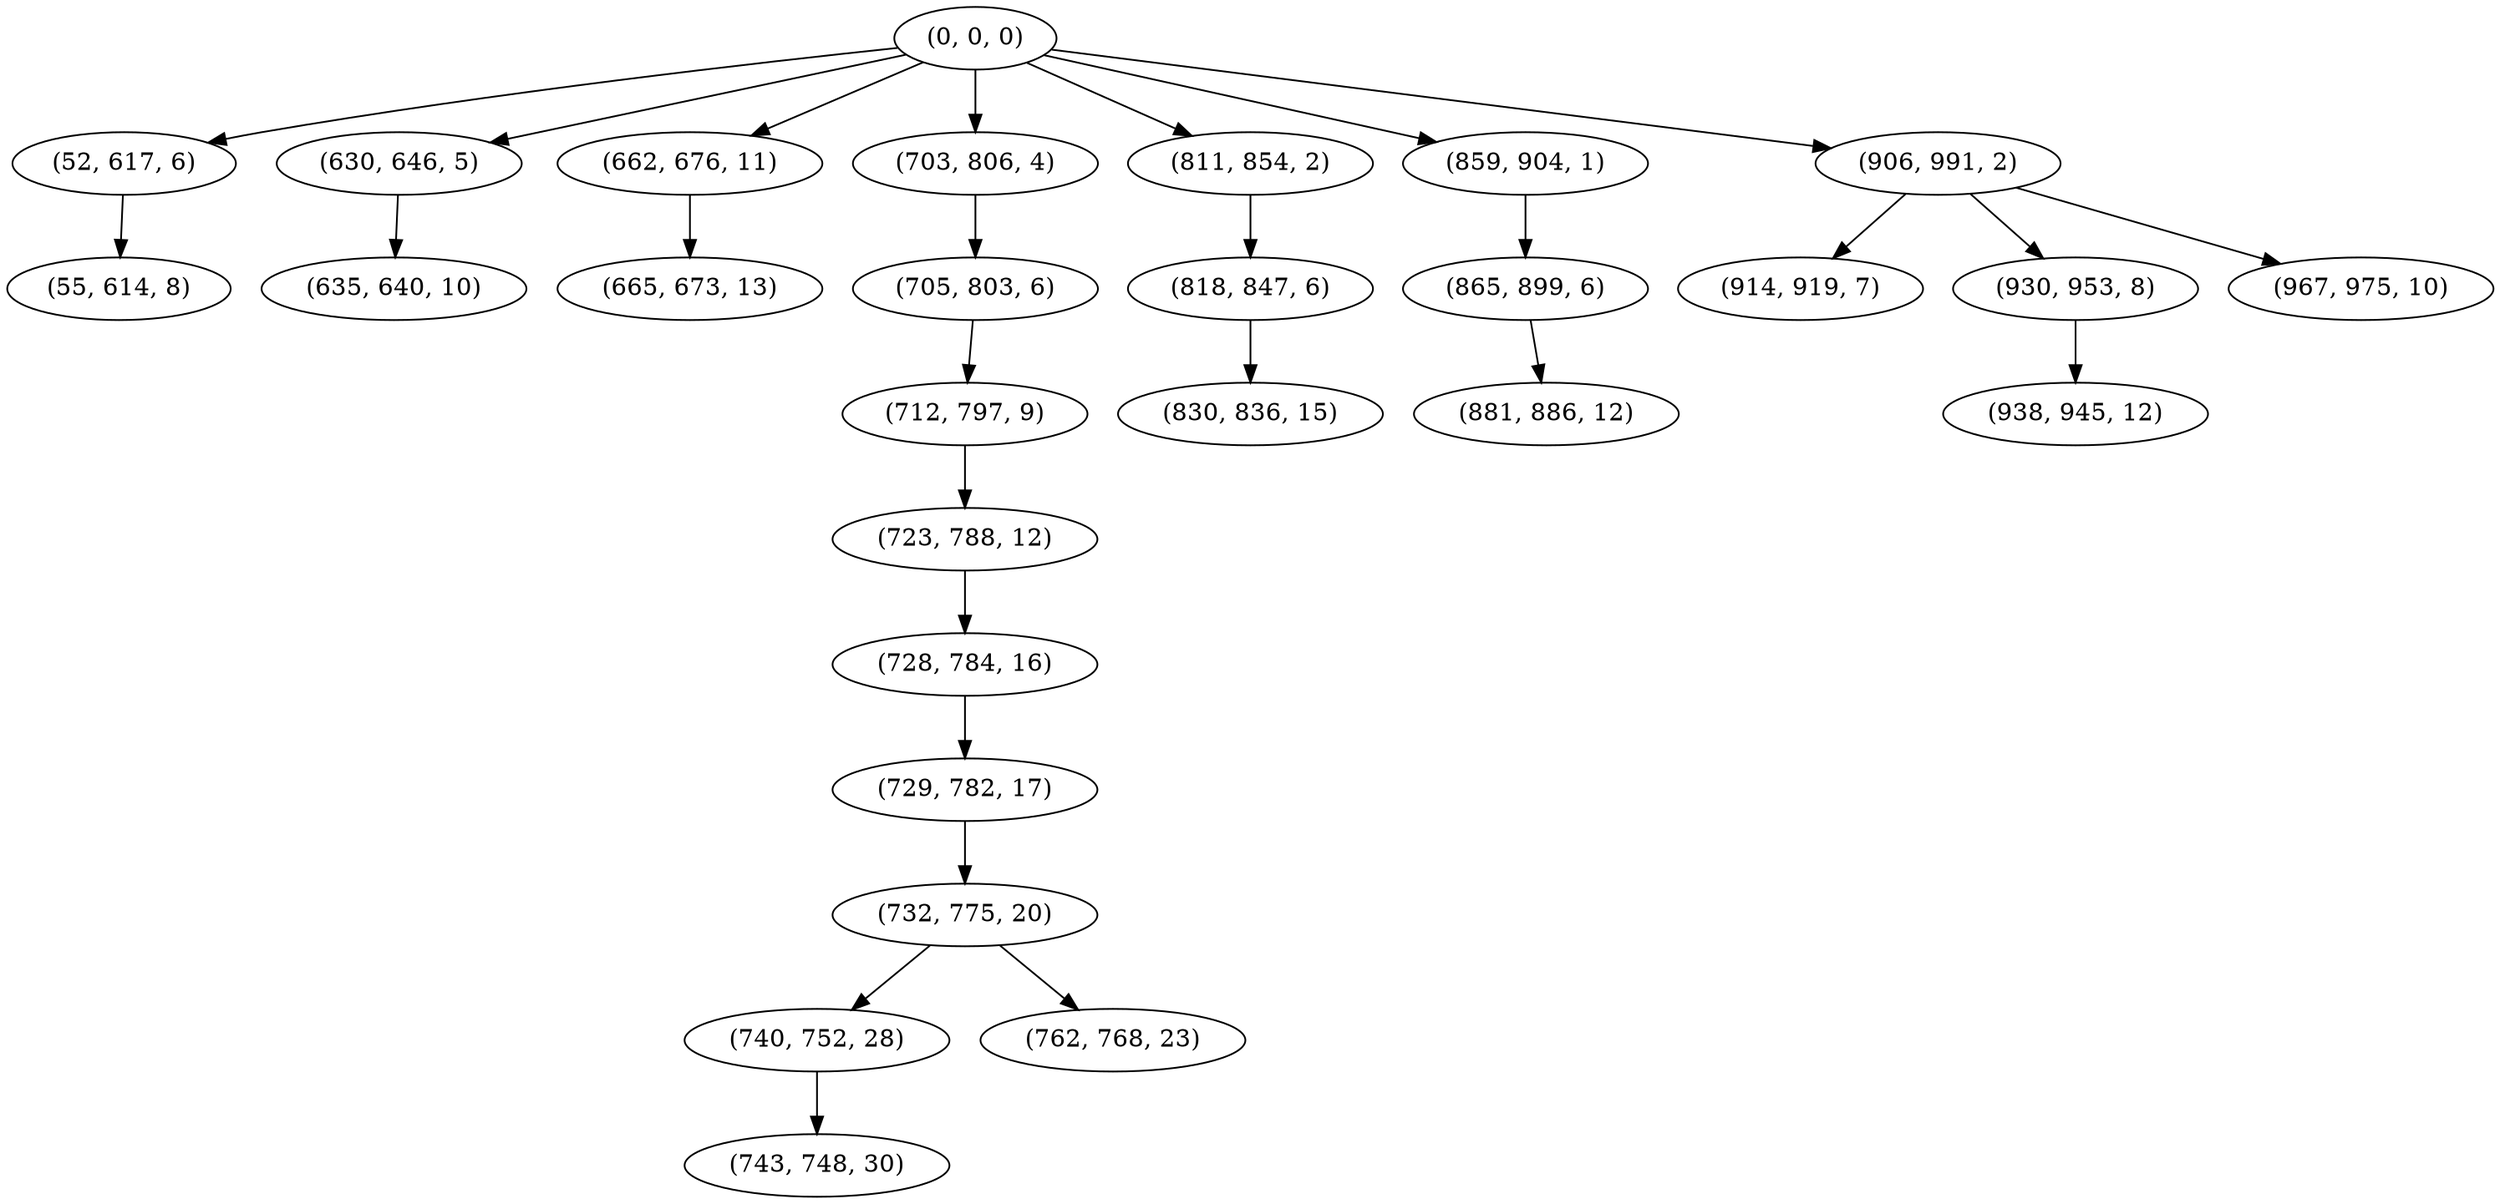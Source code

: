 digraph tree {
    "(0, 0, 0)";
    "(52, 617, 6)";
    "(55, 614, 8)";
    "(630, 646, 5)";
    "(635, 640, 10)";
    "(662, 676, 11)";
    "(665, 673, 13)";
    "(703, 806, 4)";
    "(705, 803, 6)";
    "(712, 797, 9)";
    "(723, 788, 12)";
    "(728, 784, 16)";
    "(729, 782, 17)";
    "(732, 775, 20)";
    "(740, 752, 28)";
    "(743, 748, 30)";
    "(762, 768, 23)";
    "(811, 854, 2)";
    "(818, 847, 6)";
    "(830, 836, 15)";
    "(859, 904, 1)";
    "(865, 899, 6)";
    "(881, 886, 12)";
    "(906, 991, 2)";
    "(914, 919, 7)";
    "(930, 953, 8)";
    "(938, 945, 12)";
    "(967, 975, 10)";
    "(0, 0, 0)" -> "(52, 617, 6)";
    "(0, 0, 0)" -> "(630, 646, 5)";
    "(0, 0, 0)" -> "(662, 676, 11)";
    "(0, 0, 0)" -> "(703, 806, 4)";
    "(0, 0, 0)" -> "(811, 854, 2)";
    "(0, 0, 0)" -> "(859, 904, 1)";
    "(0, 0, 0)" -> "(906, 991, 2)";
    "(52, 617, 6)" -> "(55, 614, 8)";
    "(630, 646, 5)" -> "(635, 640, 10)";
    "(662, 676, 11)" -> "(665, 673, 13)";
    "(703, 806, 4)" -> "(705, 803, 6)";
    "(705, 803, 6)" -> "(712, 797, 9)";
    "(712, 797, 9)" -> "(723, 788, 12)";
    "(723, 788, 12)" -> "(728, 784, 16)";
    "(728, 784, 16)" -> "(729, 782, 17)";
    "(729, 782, 17)" -> "(732, 775, 20)";
    "(732, 775, 20)" -> "(740, 752, 28)";
    "(732, 775, 20)" -> "(762, 768, 23)";
    "(740, 752, 28)" -> "(743, 748, 30)";
    "(811, 854, 2)" -> "(818, 847, 6)";
    "(818, 847, 6)" -> "(830, 836, 15)";
    "(859, 904, 1)" -> "(865, 899, 6)";
    "(865, 899, 6)" -> "(881, 886, 12)";
    "(906, 991, 2)" -> "(914, 919, 7)";
    "(906, 991, 2)" -> "(930, 953, 8)";
    "(906, 991, 2)" -> "(967, 975, 10)";
    "(930, 953, 8)" -> "(938, 945, 12)";
}
